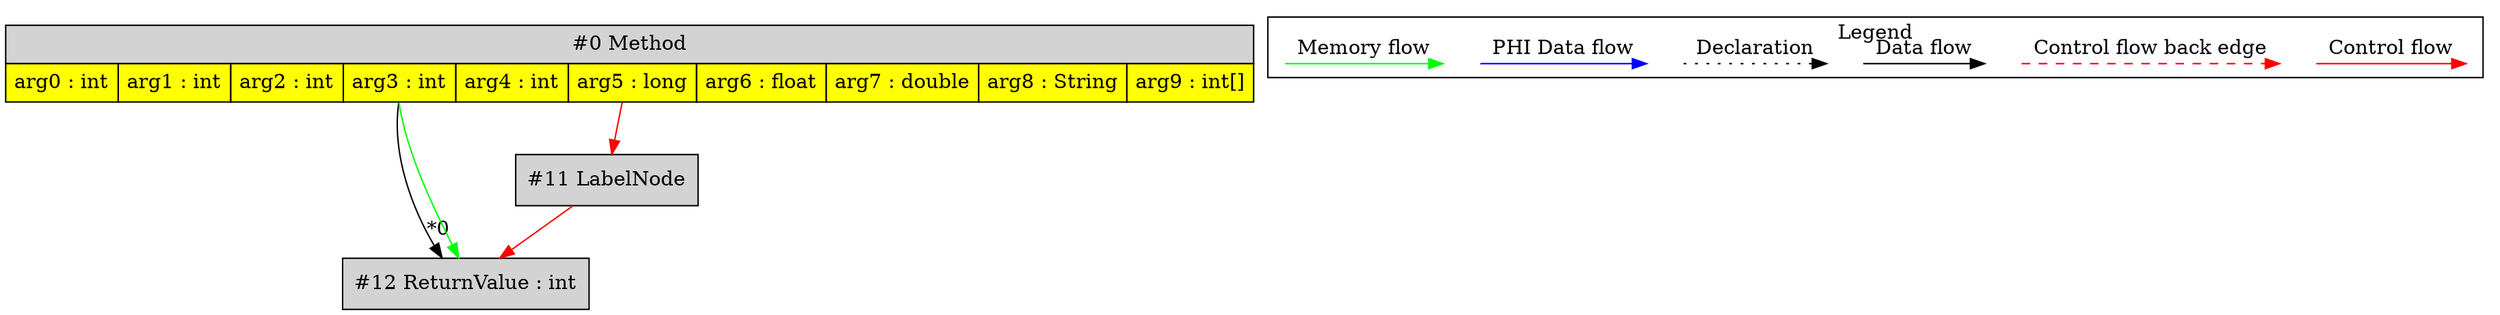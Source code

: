 digraph {
 node0[margin="0", label=<<table border="0" cellborder="1" cellspacing="0" cellpadding="5"><tr><td colspan="10">#0 Method</td></tr><tr><td port="prj7" bgcolor="yellow">arg0 : int</td><td port="prj4" bgcolor="yellow">arg1 : int</td><td port="prj1" bgcolor="yellow">arg2 : int</td><td port="prj3" bgcolor="yellow">arg3 : int</td><td port="prj10" bgcolor="yellow">arg4 : int</td><td port="prj5" bgcolor="yellow">arg5 : long</td><td port="prj8" bgcolor="yellow">arg6 : float</td><td port="prj2" bgcolor="yellow">arg7 : double</td><td port="prj9" bgcolor="yellow">arg8 : String</td><td port="prj6" bgcolor="yellow">arg9 : int[]</td></tr></table>>,shape=none, fillcolor=lightgrey, style=filled];
 node12[label="#12 ReturnValue : int",shape=box, fillcolor=lightgrey, style=filled];
 node0:prj3 -> node12[headlabel="*0", labeldistance=2];
 node11 -> node12[labeldistance=2, color=red, fontcolor=red];
 node0 -> node12[labeldistance=2, color=green, constraint=false];
 node11[label="#11 LabelNode",shape=box, fillcolor=lightgrey, style=filled];
 node0 -> node11[labeldistance=2, color=red, fontcolor=red];
 subgraph cluster_000 {
  label = "Legend";
  node [shape=point]
  {
   rank=same;
   c0 [style = invis];
   c1 [style = invis];
   c2 [style = invis];
   c3 [style = invis];
   d0 [style = invis];
   d1 [style = invis];
   d2 [style = invis];
   d3 [style = invis];
   d4 [style = invis];
   d5 [style = invis];
   d6 [style = invis];
   d7 [style = invis];
  }
  c0 -> c1 [label="Control flow", style=solid, color=red]
  c2 -> c3 [label="Control flow back edge", style=dashed, color=red]
  d0 -> d1 [label="Data flow"]
  d2 -> d3 [label="Declaration", style=dotted]
  d4 -> d5 [label="PHI Data flow", color=blue]
  d6 -> d7 [label="Memory flow", color=green]
 }

}

